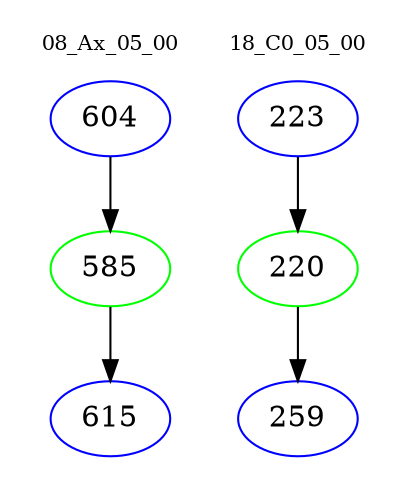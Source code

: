 digraph{
subgraph cluster_0 {
color = white
label = "08_Ax_05_00";
fontsize=10;
T0_604 [label="604", color="blue"]
T0_604 -> T0_585 [color="black"]
T0_585 [label="585", color="green"]
T0_585 -> T0_615 [color="black"]
T0_615 [label="615", color="blue"]
}
subgraph cluster_1 {
color = white
label = "18_C0_05_00";
fontsize=10;
T1_223 [label="223", color="blue"]
T1_223 -> T1_220 [color="black"]
T1_220 [label="220", color="green"]
T1_220 -> T1_259 [color="black"]
T1_259 [label="259", color="blue"]
}
}
